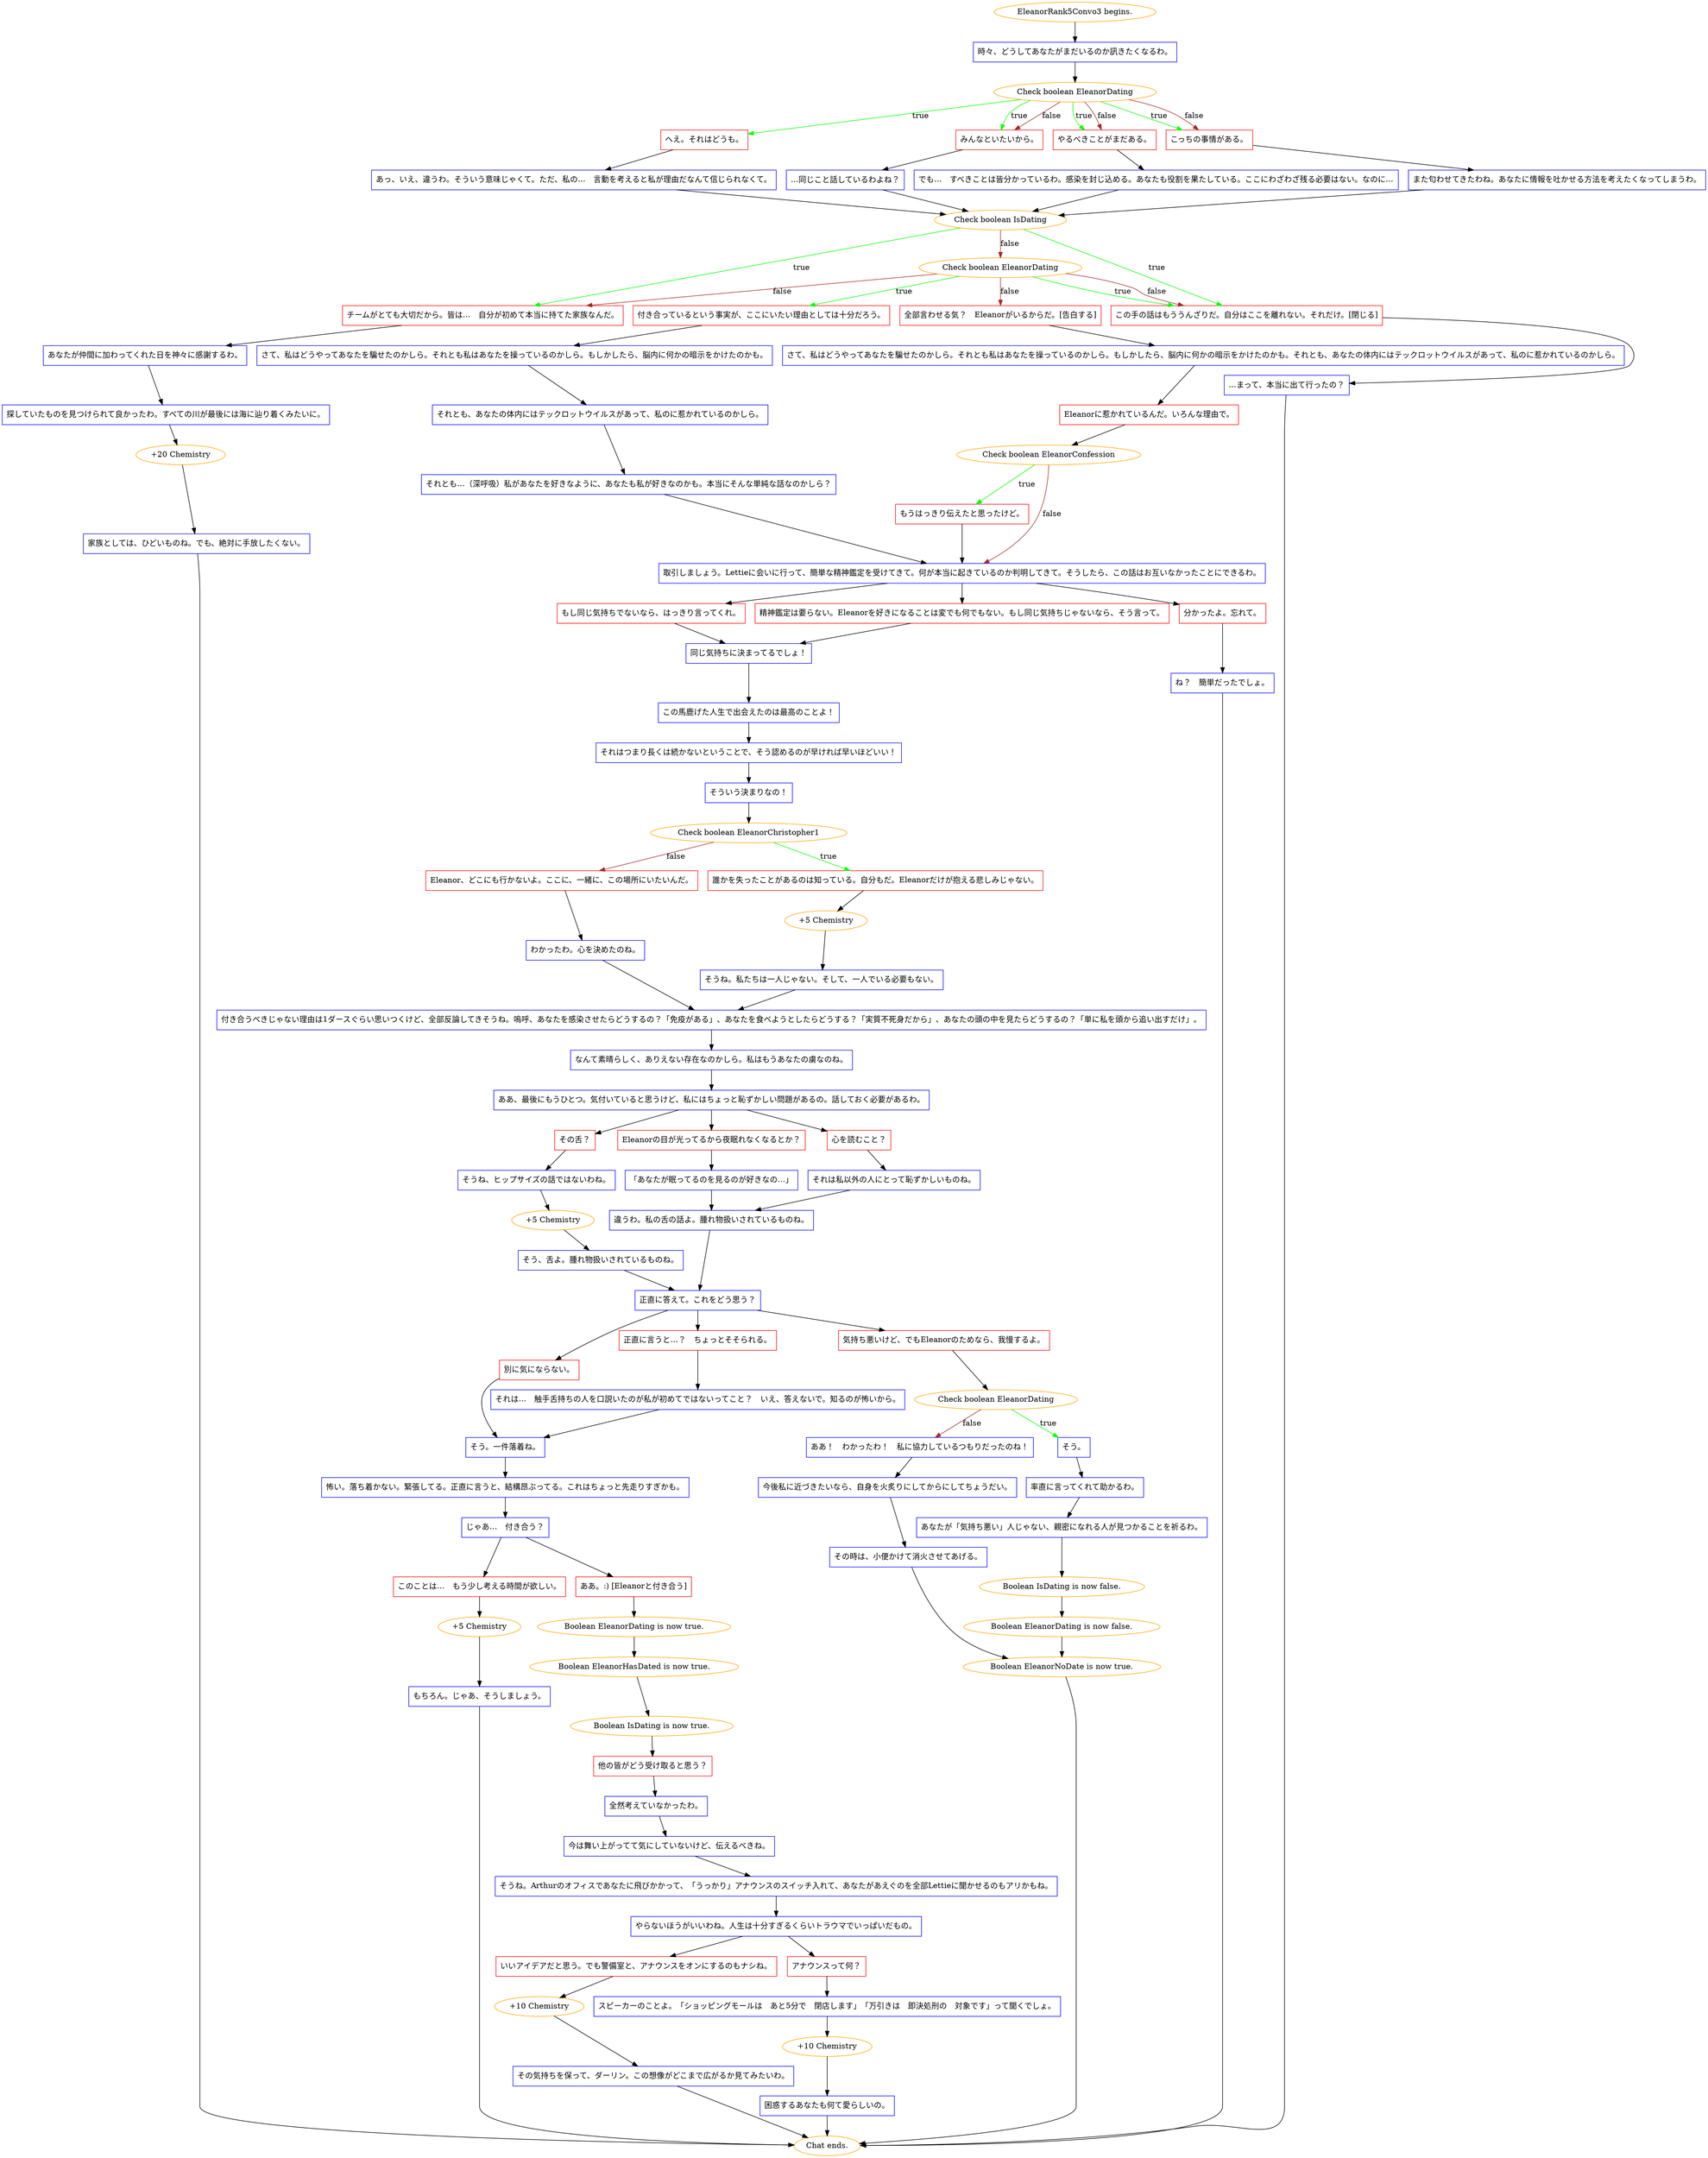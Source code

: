 digraph {
	"EleanorRank5Convo3 begins." [color=orange];
		"EleanorRank5Convo3 begins." -> j1843315167;
	j1843315167 [label="時々、どうしてあなたがまだいるのか訊きたくなるわ。",shape=box,color=blue];
		j1843315167 -> j1105820008;
	j1105820008 [label="Check boolean EleanorDating",color=orange];
		j1105820008 -> j2144225687 [label=true,color=green];
		j1105820008 -> j3564923400 [label=true,color=green];
		j1105820008 -> j3340203767 [label=true,color=green];
		j1105820008 -> j155242921 [label=true,color=green];
		j1105820008 -> j3564923400 [label=false,color=brown];
		j1105820008 -> j3340203767 [label=false,color=brown];
		j1105820008 -> j155242921 [label=false,color=brown];
	j2144225687 [label="へえ。それはどうも。",shape=box,color=red];
		j2144225687 -> j2787422810;
	j3564923400 [label="みんなといたいから。",shape=box,color=red];
		j3564923400 -> j4014856922;
	j3340203767 [label="やるべきことがまだある。",shape=box,color=red];
		j3340203767 -> j959438413;
	j155242921 [label="こっちの事情がある。",shape=box,color=red];
		j155242921 -> j2730488696;
	j2787422810 [label="あっ、いえ、違うわ。そういう意味じゃくて。ただ、私の…　言動を考えると私が理由だなんて信じられなくて。",shape=box,color=blue];
		j2787422810 -> j948818843;
	j4014856922 [label="…同じこと話しているわよね？",shape=box,color=blue];
		j4014856922 -> j948818843;
	j959438413 [label="でも…　すべきことは皆分かっているわ。感染を封じ込める。あなたも役割を果たしている。ここにわざわざ残る必要はない。なのに…",shape=box,color=blue];
		j959438413 -> j948818843;
	j2730488696 [label="また匂わせてきたわね。あなたに情報を吐かせる方法を考えたくなってしまうわ。",shape=box,color=blue];
		j2730488696 -> j948818843;
	j948818843 [label="Check boolean IsDating",color=orange];
		j948818843 -> j3235321376 [label=true,color=green];
		j948818843 -> j693565154 [label=true,color=green];
		j948818843 -> j125273988 [label=false,color=brown];
	j3235321376 [label="この手の話はもううんざりだ。自分はここを離れない。それだけ。[閉じる]",shape=box,color=red];
		j3235321376 -> j4131049437;
	j693565154 [label="チームがとても大切だから。皆は…　自分が初めて本当に持てた家族なんだ。",shape=box,color=red];
		j693565154 -> j2167783856;
	j125273988 [label="Check boolean EleanorDating",color=orange];
		j125273988 -> j4067667044 [label=true,color=green];
		j125273988 -> j3235321376 [label=true,color=green];
		j125273988 -> j4285692013 [label=false,color=brown];
		j125273988 -> j693565154 [label=false,color=brown];
		j125273988 -> j3235321376 [label=false,color=brown];
	j4131049437 [label="…まって、本当に出て行ったの？",shape=box,color=blue];
		j4131049437 -> "Chat ends.";
	j2167783856 [label="あなたが仲間に加わってくれた日を神々に感謝するわ。",shape=box,color=blue];
		j2167783856 -> j2510777093;
	j4067667044 [label="付き合っているという事実が、ここにいたい理由としては十分だろう。",shape=box,color=red];
		j4067667044 -> j2336006778;
	j4285692013 [label="全部言わせる気？　Eleanorがいるからだ。[告白する]",shape=box,color=red];
		j4285692013 -> j388979389;
	"Chat ends." [color=orange];
	j2510777093 [label="探していたものを見つけられて良かったわ。すべての川が最後には海に辿り着くみたいに。",shape=box,color=blue];
		j2510777093 -> j730873800;
	j2336006778 [label="さて、私はどうやってあなたを騙せたのかしら。それとも私はあなたを操っているのかしら。もしかしたら、脳内に何かの暗示をかけたのかも。",shape=box,color=blue];
		j2336006778 -> j2594235299;
	j388979389 [label="さて、私はどうやってあなたを騙せたのかしら。それとも私はあなたを操っているのかしら。もしかしたら、脳内に何かの暗示をかけたのかも。それとも、あなたの体内にはテックロットウイルスがあって、私のに惹かれているのかしら。",shape=box,color=blue];
		j388979389 -> j4048911092;
	j730873800 [label="+20 Chemistry",color=orange];
		j730873800 -> j976076559;
	j2594235299 [label="それとも、あなたの体内にはテックロットウイルスがあって、私のに惹かれているのかしら。",shape=box,color=blue];
		j2594235299 -> j2828989784;
	j4048911092 [label="Eleanorに惹かれているんだ。いろんな理由で。",shape=box,color=red];
		j4048911092 -> j2084162130;
	j976076559 [label="家族としては、ひどいものね。でも、絶対に手放したくない。",shape=box,color=blue];
		j976076559 -> "Chat ends.";
	j2828989784 [label="それとも…（深呼吸）私があなたを好きなように、あなたも私が好きなのかも。本当にそんな単純な話なのかしら？",shape=box,color=blue];
		j2828989784 -> j2060363351;
	j2084162130 [label="Check boolean EleanorConfession",color=orange];
		j2084162130 -> j517794341 [label=true,color=green];
		j2084162130 -> j2060363351 [label=false,color=brown];
	j2060363351 [label="取引しましょう。Lettieに会いに行って、簡単な精神鑑定を受けてきて。何が本当に起きているのか判明してきて。そうしたら、この話はお互いなかったことにできるわ。",shape=box,color=blue];
		j2060363351 -> j3371711126;
		j2060363351 -> j3322880133;
		j2060363351 -> j140198087;
	j517794341 [label="もうはっきり伝えたと思ったけど。",shape=box,color=red];
		j517794341 -> j2060363351;
	j3371711126 [label="精神鑑定は要らない。Eleanorを好きになることは変でも何でもない。もし同じ気持ちじゃないなら、そう言って。",shape=box,color=red];
		j3371711126 -> j2925746556;
	j3322880133 [label="もし同じ気持ちでないなら、はっきり言ってくれ。",shape=box,color=red];
		j3322880133 -> j2925746556;
	j140198087 [label="分かったよ。忘れて。",shape=box,color=red];
		j140198087 -> j2773792010;
	j2925746556 [label="同じ気持ちに決まってるでしょ！",shape=box,color=blue];
		j2925746556 -> j3258466906;
	j2773792010 [label="ね？　簡単だったでしょ。",shape=box,color=blue];
		j2773792010 -> "Chat ends.";
	j3258466906 [label="この馬鹿げた人生で出会えたのは最高のことよ！",shape=box,color=blue];
		j3258466906 -> j891381167;
	j891381167 [label="それはつまり長くは続かないということで、そう認めるのが早ければ早いほどいい！",shape=box,color=blue];
		j891381167 -> j111845060;
	j111845060 [label="そういう決まりなの！",shape=box,color=blue];
		j111845060 -> j2953212660;
	j2953212660 [label="Check boolean EleanorChristopher1",color=orange];
		j2953212660 -> j2352091025 [label=true,color=green];
		j2953212660 -> j2714482405 [label=false,color=brown];
	j2352091025 [label="誰かを失ったことがあるのは知っている。自分もだ。Eleanorだけが抱える悲しみじゃない。",shape=box,color=red];
		j2352091025 -> j1171059934;
	j2714482405 [label="Eleanor、どこにも行かないよ。ここに、一緒に、この場所にいたいんだ。",shape=box,color=red];
		j2714482405 -> j1745941050;
	j1171059934 [label="+5 Chemistry",color=orange];
		j1171059934 -> j1786581977;
	j1745941050 [label="わかったわ。心を決めたのね。",shape=box,color=blue];
		j1745941050 -> j1128652586;
	j1786581977 [label="そうね。私たちは一人じゃない。そして、一人でいる必要もない。",shape=box,color=blue];
		j1786581977 -> j1128652586;
	j1128652586 [label="付き合うべきじゃない理由は1ダースぐらい思いつくけど、全部反論してきそうね。嗚呼、あなたを感染させたらどうするの？「免疫がある」、あなたを食べようとしたらどうする？「実質不死身だから」、あなたの頭の中を見たらどうするの？「単に私を頭から追い出すだけ」。",shape=box,color=blue];
		j1128652586 -> j1921613891;
	j1921613891 [label="なんて素晴らしく、ありえない存在なのかしら。私はもうあなたの虜なのね。",shape=box,color=blue];
		j1921613891 -> j3063501022;
	j3063501022 [label="ああ、最後にもうひとつ。気付いていると思うけど、私にはちょっと恥ずかしい問題があるの。話しておく必要があるわ。",shape=box,color=blue];
		j3063501022 -> j281006346;
		j3063501022 -> j1572439309;
		j3063501022 -> j2592624728;
	j281006346 [label="Eleanorの目が光ってるから夜眠れなくなるとか？",shape=box,color=red];
		j281006346 -> j2800905336;
	j1572439309 [label="心を読むこと？",shape=box,color=red];
		j1572439309 -> j3595041362;
	j2592624728 [label="その舌？",shape=box,color=red];
		j2592624728 -> j2974768562;
	j2800905336 [label="「あなたが眠ってるのを見るのが好きなの…」",shape=box,color=blue];
		j2800905336 -> j3787392364;
	j3595041362 [label="それは私以外の人にとって恥ずかしいものね。",shape=box,color=blue];
		j3595041362 -> j3787392364;
	j2974768562 [label="そうね、ヒップサイズの話ではないわね。",shape=box,color=blue];
		j2974768562 -> j818428137;
	j3787392364 [label="違うわ。私の舌の話よ。腫れ物扱いされているものね。",shape=box,color=blue];
		j3787392364 -> j2043308472;
	j818428137 [label="+5 Chemistry",color=orange];
		j818428137 -> j2757821906;
	j2043308472 [label="正直に答えて。これをどう思う？",shape=box,color=blue];
		j2043308472 -> j3717565458;
		j2043308472 -> j3443346855;
		j2043308472 -> j956910008;
	j2757821906 [label="そう、舌よ。腫れ物扱いされているものね。",shape=box,color=blue];
		j2757821906 -> j2043308472;
	j3717565458 [label="気持ち悪いけど、でもEleanorのためなら、我慢するよ。",shape=box,color=red];
		j3717565458 -> j737588234;
	j3443346855 [label="別に気にならない。",shape=box,color=red];
		j3443346855 -> j4162863732;
	j956910008 [label="正直に言うと…？　ちょっとそそられる。",shape=box,color=red];
		j956910008 -> j3973251327;
	j737588234 [label="Check boolean EleanorDating",color=orange];
		j737588234 -> j1560555454 [label=true,color=green];
		j737588234 -> j371384400 [label=false,color=brown];
	j4162863732 [label="そう。一件落着ね。",shape=box,color=blue];
		j4162863732 -> j4126616158;
	j3973251327 [label="それは…　触手舌持ちの人を口説いたのが私が初めてではないってこと？　いえ、答えないで。知るのが怖いから。",shape=box,color=blue];
		j3973251327 -> j4162863732;
	j1560555454 [label="そう。",shape=box,color=blue];
		j1560555454 -> j4013038503;
	j371384400 [label="ああ！　わかったわ！　私に協力しているつもりだったのね！",shape=box,color=blue];
		j371384400 -> j2610142754;
	j4126616158 [label="怖い。落ち着かない。緊張してる。正直に言うと、結構昂ぶってる。これはちょっと先走りすぎかも。",shape=box,color=blue];
		j4126616158 -> j3781509723;
	j4013038503 [label="率直に言ってくれて助かるわ。",shape=box,color=blue];
		j4013038503 -> j2476378594;
	j2610142754 [label="今後私に近づきたいなら、自身を火炙りにしてからにしてちょうだい。",shape=box,color=blue];
		j2610142754 -> j4169690375;
	j3781509723 [label="じゃあ…　付き合う？",shape=box,color=blue];
		j3781509723 -> j2870836491;
		j3781509723 -> j996097269;
	j2476378594 [label="あなたが「気持ち悪い」人じゃない、親密になれる人が見つかることを祈るわ。",shape=box,color=blue];
		j2476378594 -> j3127028283;
	j4169690375 [label="その時は、小便かけて消火させてあげる。",shape=box,color=blue];
		j4169690375 -> j2728200779;
	j2870836491 [label="ああ。:) [Eleanorと付き合う]",shape=box,color=red];
		j2870836491 -> j3768895199;
	j996097269 [label="このことは…　もう少し考える時間が欲しい。",shape=box,color=red];
		j996097269 -> j4174502801;
	j3127028283 [label="Boolean IsDating is now false.",color=orange];
		j3127028283 -> j3856107511;
	j2728200779 [label="Boolean EleanorNoDate is now true.",color=orange];
		j2728200779 -> "Chat ends.";
	j3768895199 [label="Boolean EleanorDating is now true.",color=orange];
		j3768895199 -> j1574923423;
	j4174502801 [label="+5 Chemistry",color=orange];
		j4174502801 -> j1037464196;
	j3856107511 [label="Boolean EleanorDating is now false.",color=orange];
		j3856107511 -> j2728200779;
	j1574923423 [label="Boolean EleanorHasDated is now true.",color=orange];
		j1574923423 -> j3529019705;
	j1037464196 [label="もちろん。じゃあ、そうしましょう。",shape=box,color=blue];
		j1037464196 -> "Chat ends.";
	j3529019705 [label="Boolean IsDating is now true.",color=orange];
		j3529019705 -> j3697405423;
	j3697405423 [label="他の皆がどう受け取ると思う？",shape=box,color=red];
		j3697405423 -> j3529860645;
	j3529860645 [label="全然考えていなかったわ。",shape=box,color=blue];
		j3529860645 -> j2225122743;
	j2225122743 [label="今は舞い上がってて気にしていないけど、伝えるべきね。",shape=box,color=blue];
		j2225122743 -> j2431129761;
	j2431129761 [label="そうね。Arthurのオフィスであなたに飛びかかって、「うっかり」アナウンスのスイッチ入れて、あなたがあえぐのを全部Lettieに聞かせるのもアリかもね。",shape=box,color=blue];
		j2431129761 -> j2193315178;
	j2193315178 [label="やらないほうがいいわね。人生は十分すぎるくらいトラウマでいっぱいだもの。",shape=box,color=blue];
		j2193315178 -> j2059551539;
		j2193315178 -> j4111554603;
	j2059551539 [label="いいアイデアだと思う。でも警備室と、アナウンスをオンにするのもナシね。",shape=box,color=red];
		j2059551539 -> j1597238513;
	j4111554603 [label="アナウンスって何？",shape=box,color=red];
		j4111554603 -> j200453940;
	j1597238513 [label="+10 Chemistry",color=orange];
		j1597238513 -> j919220121;
	j200453940 [label="スピーカーのことよ。「ショッピングモールは　あと5分で　閉店します」「万引きは　即決処刑の　対象です」って聞くでしょ。",shape=box,color=blue];
		j200453940 -> j1933051097;
	j919220121 [label="その気持ちを保って、ダーリン。この想像がどこまで広がるか見てみたいわ。",shape=box,color=blue];
		j919220121 -> "Chat ends.";
	j1933051097 [label="+10 Chemistry",color=orange];
		j1933051097 -> j1344156245;
	j1344156245 [label="困惑するあなたも何て愛らしいの。",shape=box,color=blue];
		j1344156245 -> "Chat ends.";
}